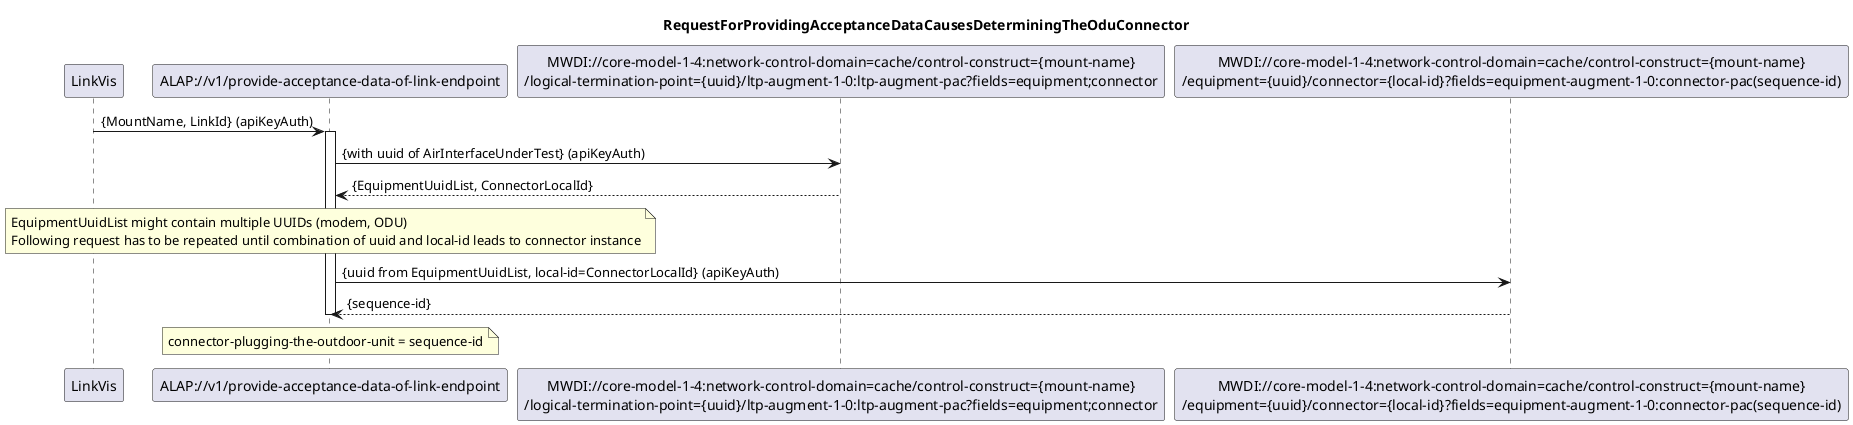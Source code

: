@startuml 151_OduConnector
skinparam responseMessageBelowArrow true

title
RequestForProvidingAcceptanceDataCausesDeterminingTheOduConnector
end title

participant "LinkVis" as LinkVis
participant "ALAP://v1/provide-acceptance-data-of-link-endpoint" as ALAP
participant "MWDI://core-model-1-4:network-control-domain=cache/control-construct={mount-name}\n/logical-termination-point={uuid}/ltp-augment-1-0:ltp-augment-pac?fields=equipment;connector" as ConnectorId
participant "MWDI://core-model-1-4:network-control-domain=cache/control-construct={mount-name}\n/equipment={uuid}/connector={local-id}?fields=equipment-augment-1-0:connector-pac(sequence-id)" as ConnectorNumber


LinkVis -> ALAP: {MountName, LinkId} (apiKeyAuth)
activate ALAP

ALAP -> ConnectorId: {with uuid of AirInterfaceUnderTest} (apiKeyAuth)
ConnectorId --> ALAP: {EquipmentUuidList, ConnectorLocalId}

note over ALAP
EquipmentUuidList might contain multiple UUIDs (modem, ODU)
Following request has to be repeated until combination of uuid and local-id leads to connector instance
end note

ALAP -> ConnectorNumber: {uuid from EquipmentUuidList, local-id=ConnectorLocalId} (apiKeyAuth)
ConnectorNumber --> ALAP: {sequence-id}

note over ALAP
connector-plugging-the-outdoor-unit = sequence-id
end note

deactivate ALAP

@enduml